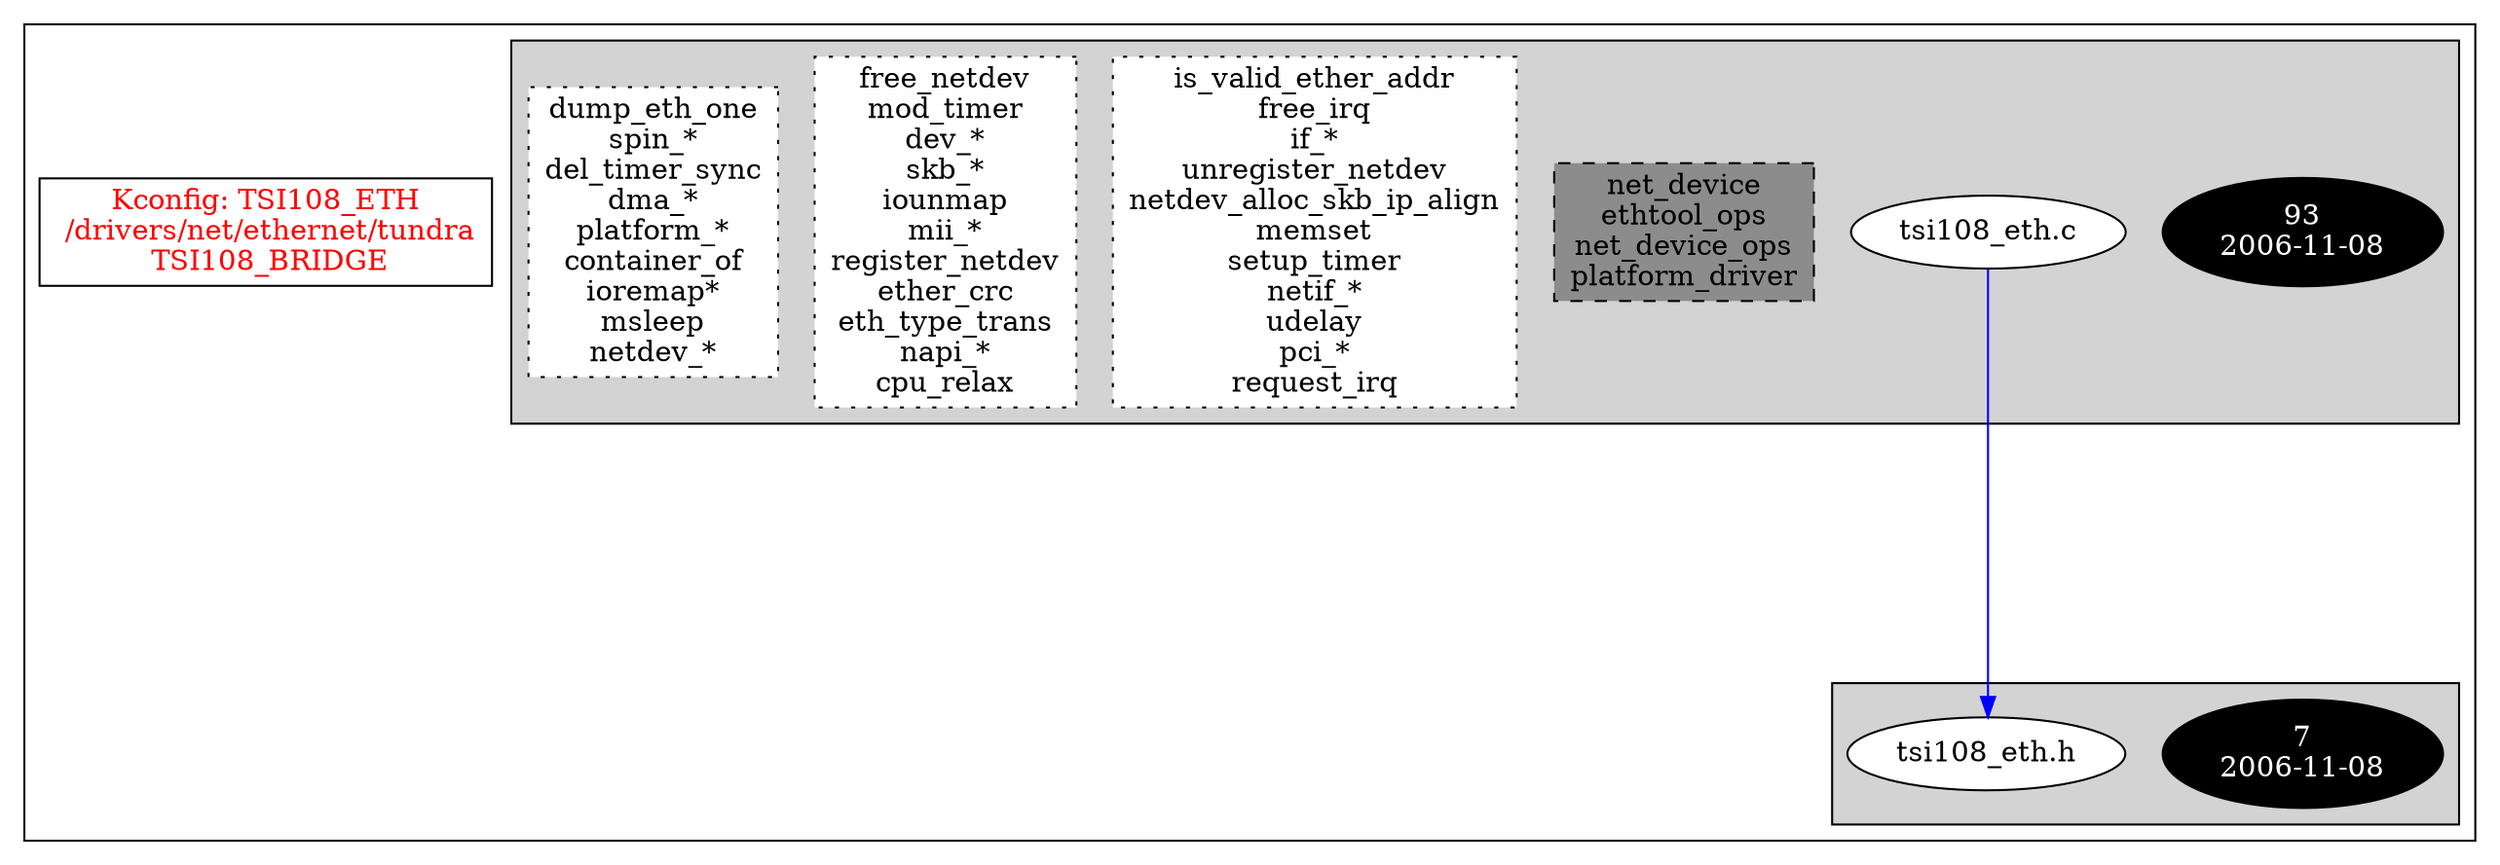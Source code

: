 digraph Driver {
	ranksep=2;
	splines=ortho;
	//Symbol: TSI108_ETH
	subgraph "cluster_TSI108_ETH"{
		subgraph "cluster_tsi108_eth.h" {
			style=filled
			"commit_tsi108_eth.h" [style=filled, fillcolor=black, fontcolor=white, label="7\n2006-11-08"];
			"tsi108_eth.h" [style=filled, fillcolor=white, fontcolor=black, label="tsi108_eth.h\n"];
		}
		subgraph "cluster_tsi108_eth.c" {
			style=filled
			"commit_tsi108_eth.c" [style=filled, fillcolor=black, fontcolor=white, label="93\n2006-11-08"];
			"tsi108_eth.c" [style=filled, fillcolor=white, fontcolor=black, label="tsi108_eth.c\n"];
			"structs-tsi108_eth.c" [style="filled,dashed" shape=box, fillcolor=grey55, fontcolor=black, label="net_device\nethtool_ops\nnet_device_ops\nplatform_driver\n"];
			"funccall3-tsi108_eth.c" [style="filled,dotted" shape=box, fillcolor=white, fontcolor=black, label="is_valid_ether_addr\nfree_irq\nif_*\nunregister_netdev\nnetdev_alloc_skb_ip_align\nmemset\nsetup_timer\nnetif_*\nudelay\npci_*\nrequest_irq\n"];
			"funccall2-tsi108_eth.c" [style="filled,dotted" shape=box, fillcolor=white, fontcolor=black, label="free_netdev\nmod_timer\ndev_*\nskb_*\niounmap\nmii_*\nregister_netdev\nether_crc\neth_type_trans\nnapi_*\ncpu_relax\n"];
			"funccall1-tsi108_eth.c" [style="filled,dotted" shape=box, fillcolor=white, fontcolor=black, label="dump_eth_one\nspin_*\ndel_timer_sync\ndma_*\nplatform_*\ncontainer_of\nioremap*\nmsleep\nnetdev_*\n"];
		}
		"K:TSI108_ETH" [label="Kconfig: TSI108_ETH\n /drivers/net/ethernet/tundra\n  TSI108_BRIDGE ", shape=box, fontcolor=red];
	}
"tsi108_eth.c" -> "tsi108_eth.h"[color=blue];
}
